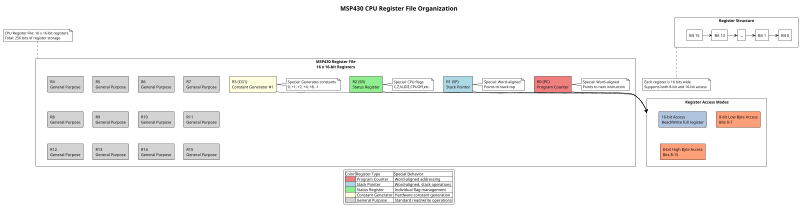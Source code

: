 @startuml register_file_layout
!theme plain
title MSP430 CPU Register File Organization

scale 800 width

rectangle "MSP430 Register File\n16 x 16-bit Registers" as REGFILE {
    
    rectangle "R0 (PC)\nProgram Counter" as R0 #lightcoral
    note right of R0 : Special: Word-aligned\nPoints to next instruction
    
    rectangle "R1 (SP)\nStack Pointer" as R1 #lightblue
    note right of R1 : Special: Word-aligned\nPoints to stack top
    
    rectangle "R2 (SR)\nStatus Register" as R2 #lightgreen
    note right of R2 : Special: CPU flags\nC,Z,N,GIE,CPUOff,etc.
    
    rectangle "R3 (CG1)\nConstant Generator #1" as R3 #lightyellow
    note right of R3 : Special: Generates constants\n0, +1, +2, +4, +8, -1
    
    rectangle "R4\nGeneral Purpose" as R4 #lightgray
    rectangle "R5\nGeneral Purpose" as R5 #lightgray
    rectangle "R6\nGeneral Purpose" as R6 #lightgray
    rectangle "R7\nGeneral Purpose" as R7 #lightgray
    rectangle "R8\nGeneral Purpose" as R8 #lightgray
    rectangle "R9\nGeneral Purpose" as R9 #lightgray
    rectangle "R10\nGeneral Purpose" as R10 #lightgray
    rectangle "R11\nGeneral Purpose" as R11 #lightgray
    rectangle "R12\nGeneral Purpose" as R12 #lightgray
    rectangle "R13\nGeneral Purpose" as R13 #lightgray
    rectangle "R14\nGeneral Purpose" as R14 #lightgray
    rectangle "R15\nGeneral Purpose" as R15 #lightgray
}

' Register bit organization
rectangle "Register Structure" as REGSTRUCT {
    rectangle "Bit 15" as B15
    rectangle "Bit 14" as B14
    rectangle "..." as BDOTS
    rectangle "Bit 1" as B1
    rectangle "Bit 0" as B0
    
    B15 -right-> B14
    B14 -right-> BDOTS
    BDOTS -right-> B1
    B1 -right-> B0
}

note bottom of REGSTRUCT : Each register is 16 bits wide\nSupports both 8-bit and 16-bit access

' Access modes
rectangle "Register Access Modes" as ACCESS {
    rectangle "16-bit Access\nRead/Write full register" as ACCESS16 #lightsteelblue
    rectangle "8-bit Low Byte Access\nBits 0-7" as ACCESS8L #lightsalmon
    rectangle "8-bit High Byte Access\nBits 8-15" as ACCESS8H #lightsalmon
}

' Color legend
legend bottom
    |Color |Register Type |Special Behavior |
    |<#lightcoral>| Program Counter | Word-aligned addressing |
    |<#lightblue>| Stack Pointer | Word-aligned, stack operations |
    |<#lightgreen>| Status Register | Individual flag management |
    |<#lightyellow>| Constant Generator | Hardware constant generation |
    |<#lightgray>| General Purpose | Standard read/write operations |
endlegend

' Relationships
R0 -down-> ACCESS
R1 -down-> ACCESS
R2 -down-> ACCESS
R3 -down-> ACCESS

note top of REGFILE : CPU Register File: 16 x 16-bit registers\nTotal: 256 bits of register storage

@enduml